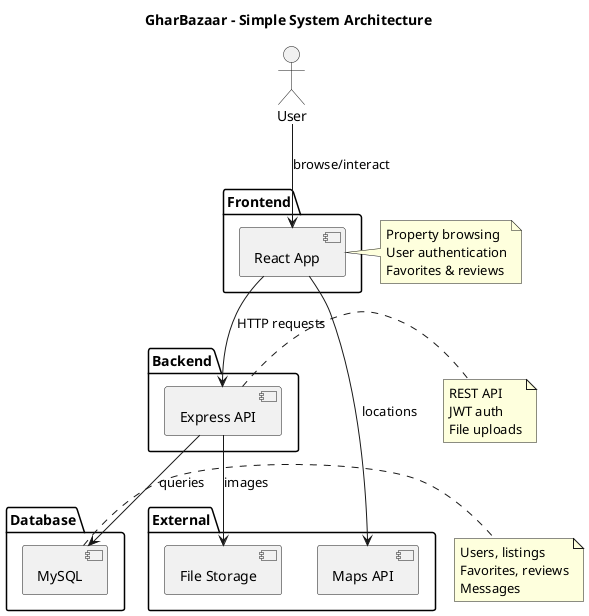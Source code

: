@startuml
title GharBazaar - Simple System Architecture

actor User

package "Frontend" {
  [React App]
}

package "Backend" {
  [Express API]
}

package "Database" {
  [MySQL]
}

package "External" {
  [File Storage]
  [Maps API]
}

User --> [React App] : browse/interact
[React App] --> [Express API] : HTTP requests
[Express API] --> [MySQL] : queries
[Express API] --> [File Storage] : images
[React App] --> [Maps API] : locations

note right of [React App] : Property browsing\nUser authentication\nFavorites & reviews
note right of [Express API] : REST API\nJWT auth\nFile uploads
note right of [MySQL] : Users, listings\nFavorites, reviews\nMessages

@enduml
